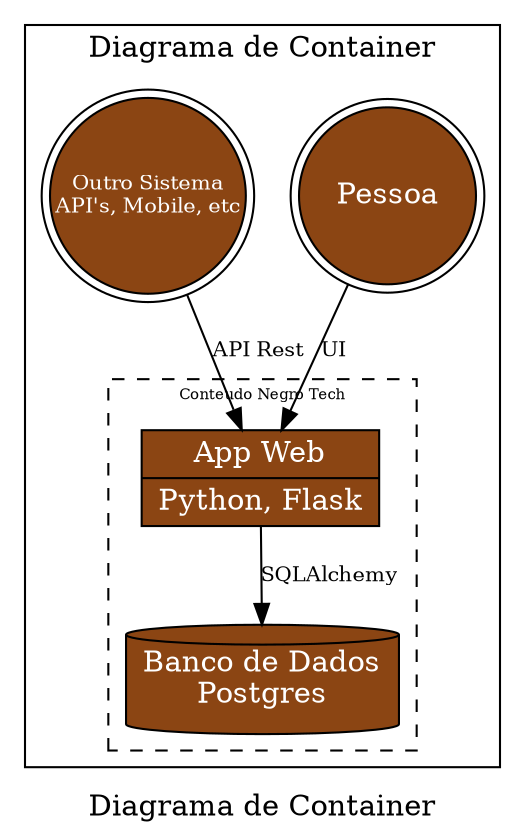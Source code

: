 digraph diagramaContainer {
	label="Diagrama de Container";
	
	subgraph cluster_principal {
		node[shape=record,style=filled,fillcolor=chocolate4,fontcolor=white]
		pessoa[label="Pessoa",shape="doublecircle"]
  		outroSistema[label="Outro Sistema\nAPI's, Mobile, etc", shape="doublecircle",width=1.3,fixedsize=true,fontsize="10.0"]

  		subgraph cluster_container {
  			style=dashed;
  			label="Conteudo Negro Tech";
  			fontsize="7.0";
			conteudoNegroTech[label="{App Web|Python, Flask}"]
			bancoDados[label="Banco de Dados\nPostgres",shape="cylinder"]

			conteudoNegroTech -> bancoDados[label="SQLAlchemy",fontsize="10.0"];
		}

		pessoa -> conteudoNegroTech[label="UI",fontsize="10.0"];
  		outroSistema -> conteudoNegroTech[label="API Rest",fontsize="10.0"];
	}
}